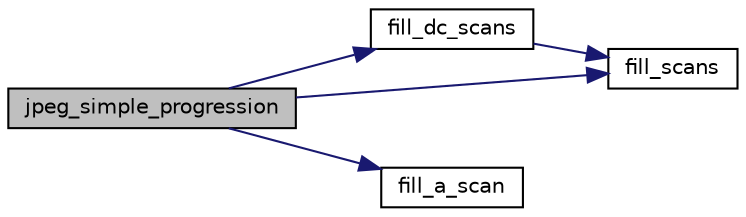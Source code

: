 digraph "jpeg_simple_progression"
{
 // LATEX_PDF_SIZE
  bgcolor="transparent";
  edge [fontname="Helvetica",fontsize="10",labelfontname="Helvetica",labelfontsize="10"];
  node [fontname="Helvetica",fontsize="10",shape=record];
  rankdir="LR";
  Node72 [label="jpeg_simple_progression",height=0.2,width=0.4,color="black", fillcolor="grey75", style="filled", fontcolor="black",tooltip=" "];
  Node72 -> Node73 [color="midnightblue",fontsize="10",style="solid"];
  Node73 [label="fill_dc_scans",height=0.2,width=0.4,color="black",URL="$jcparam_8c.html#ac800fc4e09cc0ac928a3f8c5d85e4c60",tooltip=" "];
  Node73 -> Node74 [color="midnightblue",fontsize="10",style="solid"];
  Node74 [label="fill_scans",height=0.2,width=0.4,color="black",URL="$jcparam_8c.html#a97ae55ecc2ded8c16f4b063fe3d38ecd",tooltip=" "];
  Node72 -> Node75 [color="midnightblue",fontsize="10",style="solid"];
  Node75 [label="fill_a_scan",height=0.2,width=0.4,color="black",URL="$jcparam_8c.html#ab7fa798e8c7776abd53a0a27f8198cff",tooltip=" "];
  Node72 -> Node74 [color="midnightblue",fontsize="10",style="solid"];
}
